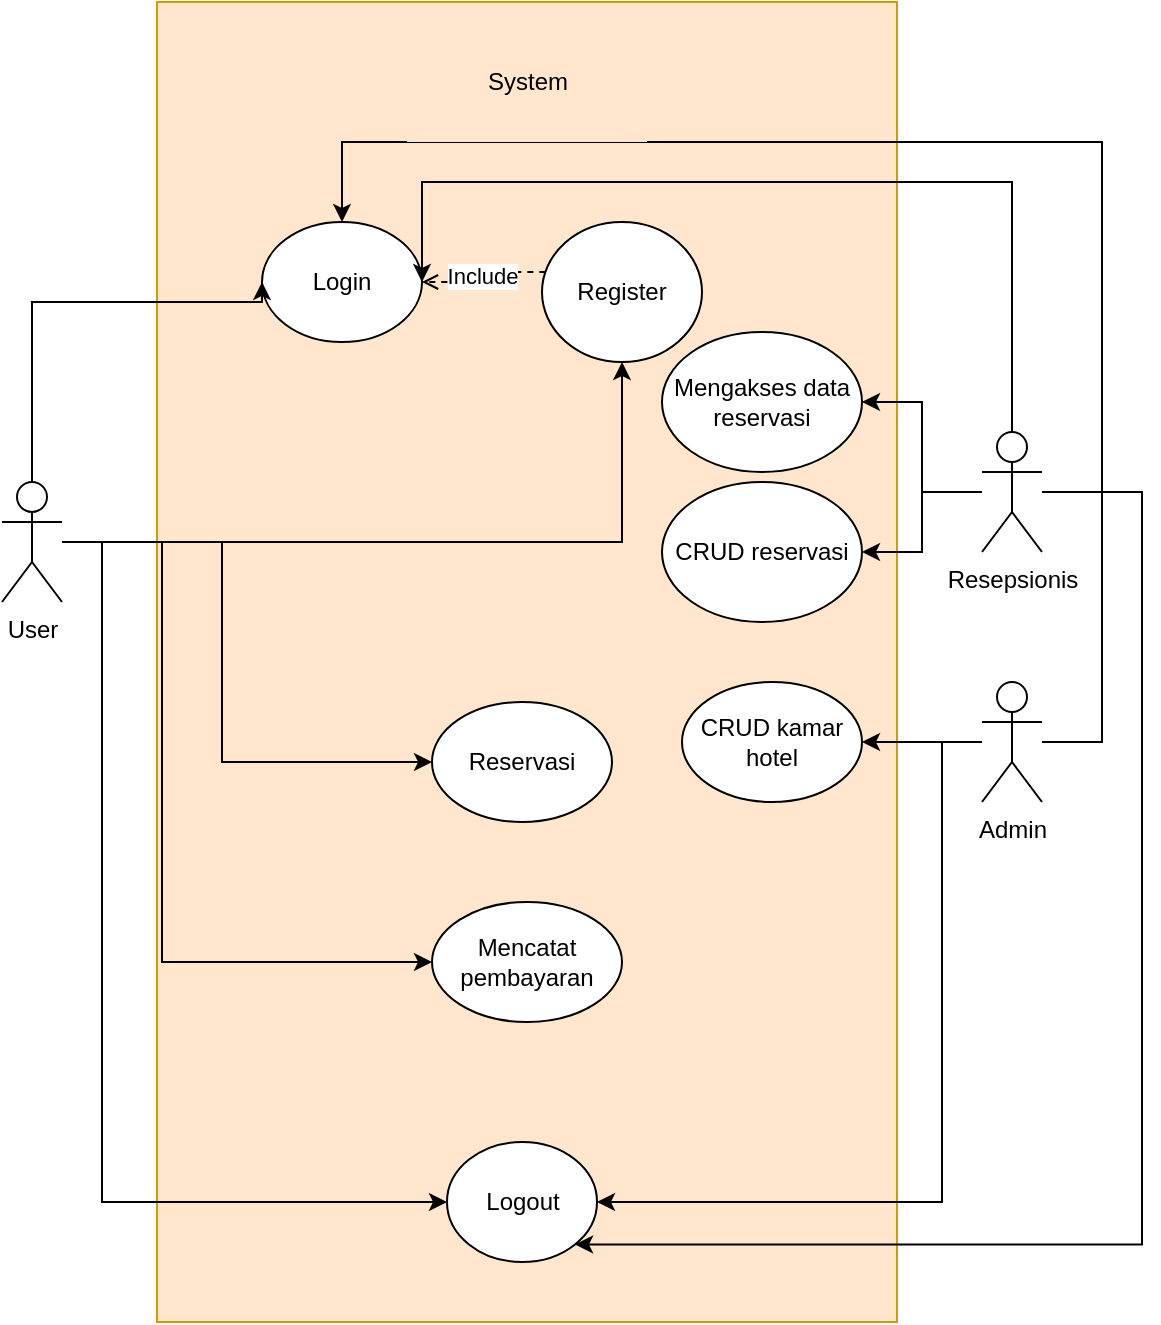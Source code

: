 <mxfile version="20.8.5" type="github">
  <diagram id="4LuqVQnpE65EttmVQqXr" name="Page-1">
    <mxGraphModel dx="1542" dy="948" grid="1" gridSize="10" guides="1" tooltips="1" connect="1" arrows="1" fold="1" page="1" pageScale="1" pageWidth="850" pageHeight="1100" math="0" shadow="0">
      <root>
        <mxCell id="0" />
        <mxCell id="1" parent="0" />
        <mxCell id="v9NvR37lFsEMT2iOQ36E-4" value="" style="rounded=0;whiteSpace=wrap;html=1;fillColor=#ffe6cc;strokeColor=#d79b00;" vertex="1" parent="1">
          <mxGeometry x="257.5" width="370" height="660" as="geometry" />
        </mxCell>
        <mxCell id="v9NvR37lFsEMT2iOQ36E-5" value="Login" style="ellipse;whiteSpace=wrap;html=1;" vertex="1" parent="1">
          <mxGeometry x="310" y="110" width="80" height="60" as="geometry" />
        </mxCell>
        <mxCell id="v9NvR37lFsEMT2iOQ36E-10" style="edgeStyle=orthogonalEdgeStyle;rounded=0;orthogonalLoop=1;jettySize=auto;html=1;entryX=0;entryY=0.5;entryDx=0;entryDy=0;" edge="1" parent="1" source="v9NvR37lFsEMT2iOQ36E-8" target="v9NvR37lFsEMT2iOQ36E-5">
          <mxGeometry relative="1" as="geometry">
            <Array as="points">
              <mxPoint x="195" y="150" />
            </Array>
          </mxGeometry>
        </mxCell>
        <mxCell id="v9NvR37lFsEMT2iOQ36E-19" style="edgeStyle=orthogonalEdgeStyle;rounded=0;orthogonalLoop=1;jettySize=auto;html=1;" edge="1" parent="1" source="v9NvR37lFsEMT2iOQ36E-8" target="v9NvR37lFsEMT2iOQ36E-18">
          <mxGeometry relative="1" as="geometry">
            <Array as="points">
              <mxPoint x="310" y="270" />
              <mxPoint x="310" y="270" />
            </Array>
          </mxGeometry>
        </mxCell>
        <mxCell id="v9NvR37lFsEMT2iOQ36E-25" style="edgeStyle=orthogonalEdgeStyle;rounded=0;orthogonalLoop=1;jettySize=auto;html=1;entryX=0;entryY=0.5;entryDx=0;entryDy=0;" edge="1" parent="1" source="v9NvR37lFsEMT2iOQ36E-8" target="v9NvR37lFsEMT2iOQ36E-24">
          <mxGeometry relative="1" as="geometry">
            <Array as="points">
              <mxPoint x="290" y="270" />
              <mxPoint x="290" y="380" />
            </Array>
          </mxGeometry>
        </mxCell>
        <mxCell id="v9NvR37lFsEMT2iOQ36E-27" style="edgeStyle=orthogonalEdgeStyle;rounded=0;orthogonalLoop=1;jettySize=auto;html=1;entryX=0;entryY=0.5;entryDx=0;entryDy=0;" edge="1" parent="1" source="v9NvR37lFsEMT2iOQ36E-8" target="v9NvR37lFsEMT2iOQ36E-26">
          <mxGeometry relative="1" as="geometry">
            <Array as="points">
              <mxPoint x="260" y="270" />
              <mxPoint x="260" y="480" />
            </Array>
          </mxGeometry>
        </mxCell>
        <mxCell id="v9NvR37lFsEMT2iOQ36E-28" style="edgeStyle=orthogonalEdgeStyle;rounded=0;orthogonalLoop=1;jettySize=auto;html=1;entryX=0;entryY=0.5;entryDx=0;entryDy=0;" edge="1" parent="1" source="v9NvR37lFsEMT2iOQ36E-8" target="v9NvR37lFsEMT2iOQ36E-15">
          <mxGeometry relative="1" as="geometry">
            <Array as="points">
              <mxPoint x="230" y="270" />
              <mxPoint x="230" y="600" />
            </Array>
          </mxGeometry>
        </mxCell>
        <mxCell id="v9NvR37lFsEMT2iOQ36E-8" value="User&lt;br&gt;" style="shape=umlActor;verticalLabelPosition=bottom;verticalAlign=top;html=1;outlineConnect=0;" vertex="1" parent="1">
          <mxGeometry x="180" y="240" width="30" height="60" as="geometry" />
        </mxCell>
        <mxCell id="v9NvR37lFsEMT2iOQ36E-17" style="edgeStyle=orthogonalEdgeStyle;rounded=0;orthogonalLoop=1;jettySize=auto;html=1;" edge="1" parent="1" source="v9NvR37lFsEMT2iOQ36E-11" target="v9NvR37lFsEMT2iOQ36E-5">
          <mxGeometry relative="1" as="geometry">
            <Array as="points">
              <mxPoint x="730" y="370" />
              <mxPoint x="730" y="70" />
              <mxPoint x="350" y="70" />
            </Array>
          </mxGeometry>
        </mxCell>
        <mxCell id="v9NvR37lFsEMT2iOQ36E-21" style="edgeStyle=orthogonalEdgeStyle;rounded=0;orthogonalLoop=1;jettySize=auto;html=1;" edge="1" parent="1" source="v9NvR37lFsEMT2iOQ36E-11" target="v9NvR37lFsEMT2iOQ36E-20">
          <mxGeometry relative="1" as="geometry" />
        </mxCell>
        <mxCell id="v9NvR37lFsEMT2iOQ36E-30" style="edgeStyle=orthogonalEdgeStyle;rounded=0;orthogonalLoop=1;jettySize=auto;html=1;entryX=1;entryY=0.5;entryDx=0;entryDy=0;" edge="1" parent="1" source="v9NvR37lFsEMT2iOQ36E-11" target="v9NvR37lFsEMT2iOQ36E-15">
          <mxGeometry relative="1" as="geometry">
            <Array as="points">
              <mxPoint x="650" y="370" />
              <mxPoint x="650" y="600" />
            </Array>
          </mxGeometry>
        </mxCell>
        <mxCell id="v9NvR37lFsEMT2iOQ36E-11" value="Admin" style="shape=umlActor;verticalLabelPosition=bottom;verticalAlign=top;html=1;outlineConnect=0;" vertex="1" parent="1">
          <mxGeometry x="670" y="340" width="30" height="60" as="geometry" />
        </mxCell>
        <mxCell id="v9NvR37lFsEMT2iOQ36E-16" style="edgeStyle=orthogonalEdgeStyle;rounded=0;orthogonalLoop=1;jettySize=auto;html=1;entryX=1;entryY=0.5;entryDx=0;entryDy=0;" edge="1" parent="1" source="v9NvR37lFsEMT2iOQ36E-12" target="v9NvR37lFsEMT2iOQ36E-5">
          <mxGeometry relative="1" as="geometry">
            <Array as="points">
              <mxPoint x="685" y="90" />
              <mxPoint x="390" y="90" />
            </Array>
          </mxGeometry>
        </mxCell>
        <mxCell id="v9NvR37lFsEMT2iOQ36E-23" style="edgeStyle=orthogonalEdgeStyle;rounded=0;orthogonalLoop=1;jettySize=auto;html=1;" edge="1" parent="1" source="v9NvR37lFsEMT2iOQ36E-12" target="v9NvR37lFsEMT2iOQ36E-22">
          <mxGeometry relative="1" as="geometry" />
        </mxCell>
        <mxCell id="v9NvR37lFsEMT2iOQ36E-29" style="edgeStyle=orthogonalEdgeStyle;rounded=0;orthogonalLoop=1;jettySize=auto;html=1;entryX=1;entryY=1;entryDx=0;entryDy=0;" edge="1" parent="1" source="v9NvR37lFsEMT2iOQ36E-12" target="v9NvR37lFsEMT2iOQ36E-15">
          <mxGeometry relative="1" as="geometry">
            <Array as="points">
              <mxPoint x="750" y="245" />
              <mxPoint x="750" y="621" />
            </Array>
          </mxGeometry>
        </mxCell>
        <mxCell id="v9NvR37lFsEMT2iOQ36E-36" style="edgeStyle=orthogonalEdgeStyle;rounded=0;orthogonalLoop=1;jettySize=auto;html=1;endArrow=classic;endFill=1;" edge="1" parent="1" source="v9NvR37lFsEMT2iOQ36E-12" target="v9NvR37lFsEMT2iOQ36E-34">
          <mxGeometry relative="1" as="geometry" />
        </mxCell>
        <mxCell id="v9NvR37lFsEMT2iOQ36E-12" value="Resepsionis" style="shape=umlActor;verticalLabelPosition=bottom;verticalAlign=top;html=1;outlineConnect=0;" vertex="1" parent="1">
          <mxGeometry x="670" y="215" width="30" height="60" as="geometry" />
        </mxCell>
        <mxCell id="v9NvR37lFsEMT2iOQ36E-15" value="Logout" style="ellipse;whiteSpace=wrap;html=1;" vertex="1" parent="1">
          <mxGeometry x="402.5" y="570" width="75" height="60" as="geometry" />
        </mxCell>
        <mxCell id="v9NvR37lFsEMT2iOQ36E-37" value="Include" style="edgeStyle=orthogonalEdgeStyle;rounded=0;orthogonalLoop=1;jettySize=auto;html=1;entryX=1;entryY=0.5;entryDx=0;entryDy=0;endArrow=open;endFill=0;dashed=1;" edge="1" parent="1" source="v9NvR37lFsEMT2iOQ36E-18" target="v9NvR37lFsEMT2iOQ36E-5">
          <mxGeometry relative="1" as="geometry">
            <Array as="points">
              <mxPoint x="420" y="135" />
              <mxPoint x="420" y="140" />
            </Array>
          </mxGeometry>
        </mxCell>
        <mxCell id="v9NvR37lFsEMT2iOQ36E-18" value="Register" style="ellipse;whiteSpace=wrap;html=1;" vertex="1" parent="1">
          <mxGeometry x="450" y="110" width="80" height="70" as="geometry" />
        </mxCell>
        <mxCell id="v9NvR37lFsEMT2iOQ36E-20" value="CRUD kamar hotel" style="ellipse;whiteSpace=wrap;html=1;" vertex="1" parent="1">
          <mxGeometry x="520" y="340" width="90" height="60" as="geometry" />
        </mxCell>
        <mxCell id="v9NvR37lFsEMT2iOQ36E-22" value="CRUD reservasi" style="ellipse;whiteSpace=wrap;html=1;" vertex="1" parent="1">
          <mxGeometry x="510" y="240" width="100" height="70" as="geometry" />
        </mxCell>
        <mxCell id="v9NvR37lFsEMT2iOQ36E-24" value="Reservasi" style="ellipse;whiteSpace=wrap;html=1;" vertex="1" parent="1">
          <mxGeometry x="395" y="350" width="90" height="60" as="geometry" />
        </mxCell>
        <mxCell id="v9NvR37lFsEMT2iOQ36E-26" value="Mencatat pembayaran" style="ellipse;whiteSpace=wrap;html=1;" vertex="1" parent="1">
          <mxGeometry x="395" y="450" width="95" height="60" as="geometry" />
        </mxCell>
        <mxCell id="v9NvR37lFsEMT2iOQ36E-33" value="System" style="rounded=0;whiteSpace=wrap;html=1;fillColor=#ffe6cc;strokeColor=none;" vertex="1" parent="1">
          <mxGeometry x="382.5" y="10" width="120" height="60" as="geometry" />
        </mxCell>
        <mxCell id="v9NvR37lFsEMT2iOQ36E-34" value="Mengakses data reservasi" style="ellipse;whiteSpace=wrap;html=1;" vertex="1" parent="1">
          <mxGeometry x="510" y="165" width="100" height="70" as="geometry" />
        </mxCell>
      </root>
    </mxGraphModel>
  </diagram>
</mxfile>

